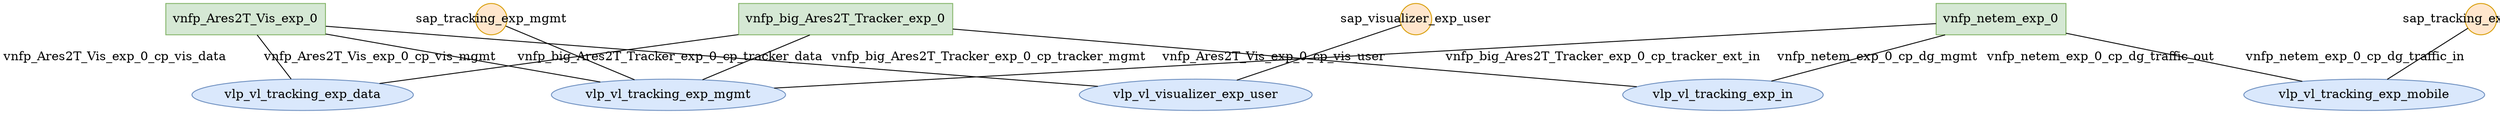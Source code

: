 strict graph G {
  splines=false;
  overlap=false;
  mindist=0.5;
  890595397 [ label="vnfp_big_Ares2T_Tracker_exp_0" shape="box" style="filled" fillcolor="#d5e8d4" color="#82b366" ];
  -1702048946 [ label="vnfp_Ares2T_Vis_exp_0" shape="box" style="filled" fillcolor="#d5e8d4" color="#82b366" ];
  2082736535 [ label="vnfp_netem_exp_0" shape="box" style="filled" fillcolor="#d5e8d4" color="#82b366" ];
  -227812888 [ label="vlp_vl_tracking_exp_mobile" shape="oval" style="filled" fillcolor="#dae8fc" color="#6c8ebf" ];
  -1971191929 [ label="vlp_vl_tracking_exp_mgmt" shape="oval" style="filled" fillcolor="#dae8fc" color="#6c8ebf" ];
  1008003435 [ label="vlp_vl_tracking_exp_in" shape="oval" style="filled" fillcolor="#dae8fc" color="#6c8ebf" ];
  -1971465616 [ label="vlp_vl_tracking_exp_data" shape="oval" style="filled" fillcolor="#dae8fc" color="#6c8ebf" ];
  1542916426 [ label="vlp_vl_visualizer_exp_user" shape="oval" style="filled" fillcolor="#dae8fc" color="#6c8ebf" ];
  142347183 [ label="sap_tracking_exp_mobile" shape="circle" style="filled" fillcolor="#ffe6cc" color="#d79b00" fixedsize="true" ];
  1823602446 [ label="sap_tracking_exp_mgmt" shape="circle" style="filled" fillcolor="#ffe6cc" color="#d79b00" fixedsize="true" ];
  1913076497 [ label="sap_visualizer_exp_user" shape="circle" style="filled" fillcolor="#ffe6cc" color="#d79b00" fixedsize="true" ];
  890595397 -- 1008003435 [ label="vnfp_big_Ares2T_Tracker_exp_0_cp_tracker_ext_in" ];
  890595397 -- -1971465616 [ label="vnfp_big_Ares2T_Tracker_exp_0_cp_tracker_data" ];
  890595397 -- -1971191929 [ label="vnfp_big_Ares2T_Tracker_exp_0_cp_tracker_mgmt" ];
  -1702048946 -- -1971465616 [ label="vnfp_Ares2T_Vis_exp_0_cp_vis_data" ];
  -1702048946 -- -1971191929 [ label="vnfp_Ares2T_Vis_exp_0_cp_vis_mgmt" ];
  -1702048946 -- 1542916426 [ label="vnfp_Ares2T_Vis_exp_0_cp_vis_user" ];
  2082736535 -- 1008003435 [ label="vnfp_netem_exp_0_cp_dg_traffic_out" ];
  2082736535 -- -1971191929 [ label="vnfp_netem_exp_0_cp_dg_mgmt" ];
  2082736535 -- -227812888 [ label="vnfp_netem_exp_0_cp_dg_traffic_in" ];
  142347183 -- -227812888 [ label="" ];
  1823602446 -- -1971191929 [ label="" ];
  1913076497 -- 1542916426 [ label="" ];
}
